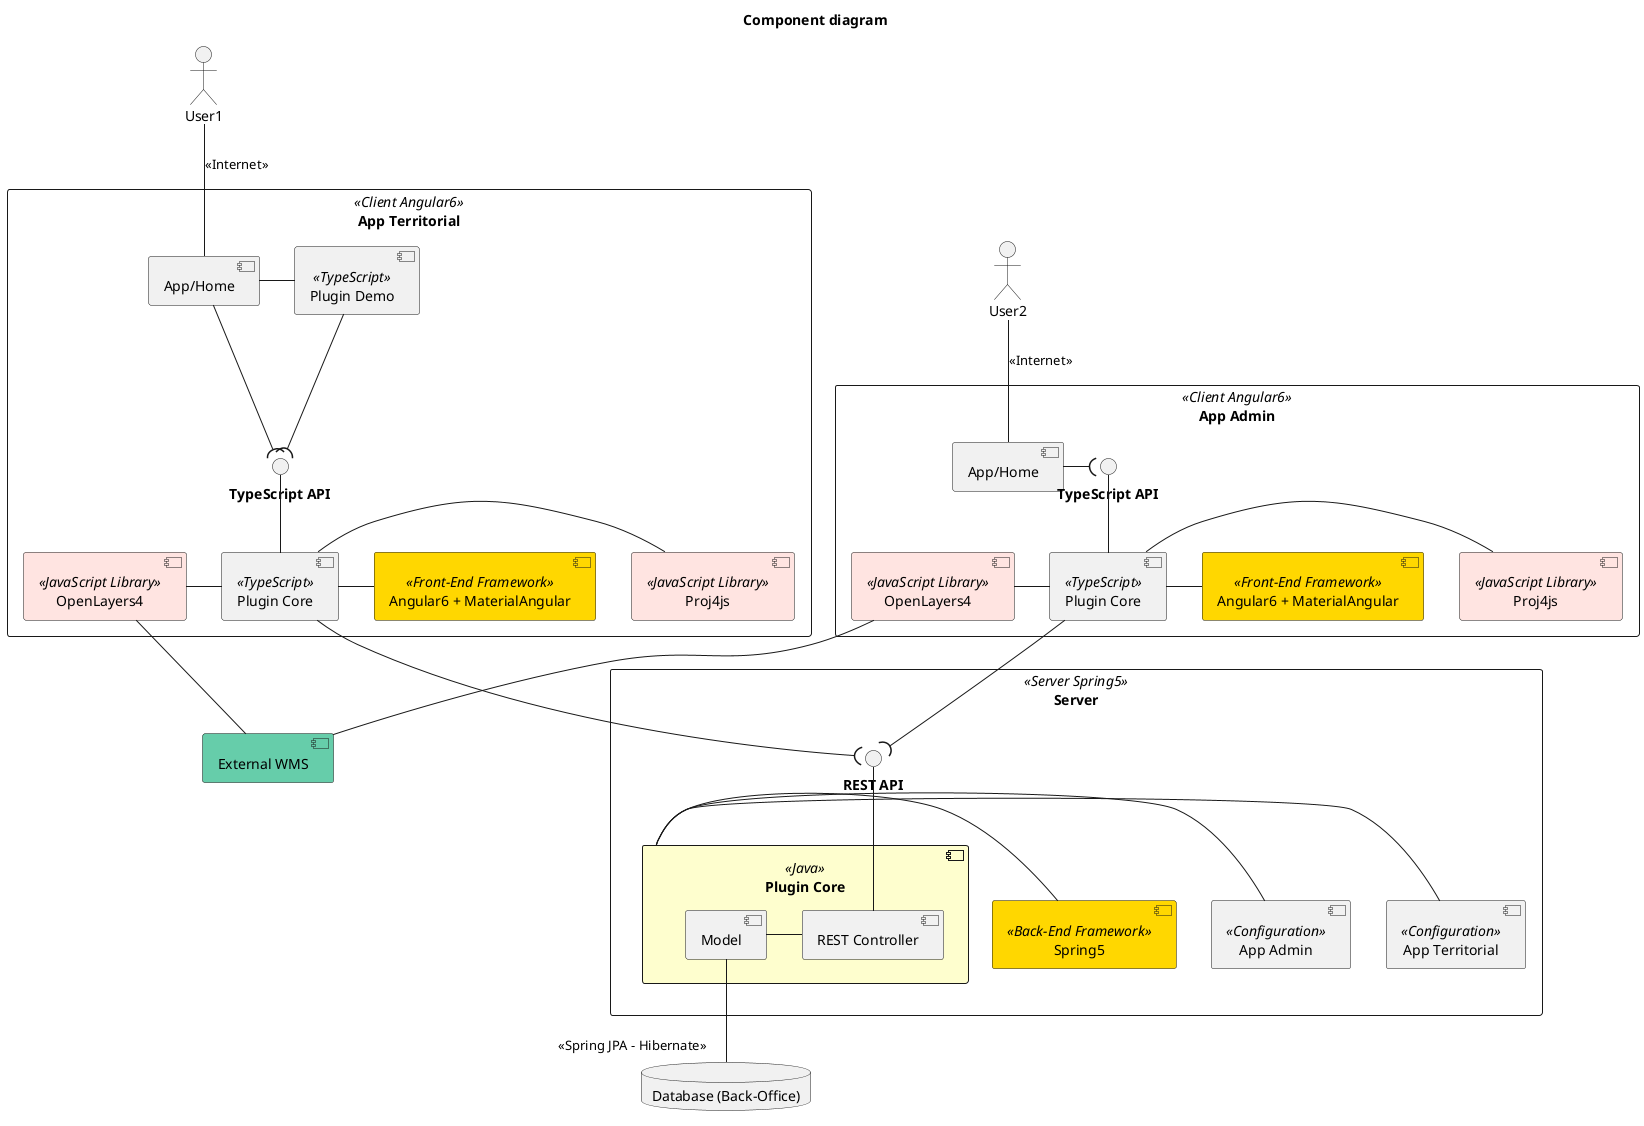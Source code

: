 @startuml

skinparam componentStyle uml2
skinparam component {
    backgroundColor<<JavaScript Library>> MistyRose
    backgroundcolor<<Java Library>> LightSkyBlue
}


title Component diagram

rectangle "App Admin" as admin <<Client Angular6>> {
        [App/Home] as ah
        [Plugin Core] <<TypeScript>> as pc
        interface "**TypeScript API**" as tsapi
        pc -up- tsapi
        [OpenLayers4] <<JavaScript Library>> as ol
        [Proj4js] <<JavaScript Library>> as p4js
        [Angular6 + MaterialAngular] <<Front-End Framework>> as a6 #Gold
        
        ah -( tsapi
        pc -left- ol
        pc - p4js
        pc - a6
}


rectangle "App Territorial" as territ <<Client Angular6>> {
        [App/Home] as ah1
        [Plugin Core] <<TypeScript>> as pc1
        interface "**TypeScript API**" as tsapi1
        pc1 -up- tsapi1
        [OpenLayers4] <<JavaScript Library>> as ol1
        [Proj4js] <<JavaScript Library>> as p4js1
        component "Plugin Demo" <<TypeScript>> as pd
        [Angular6 + MaterialAngular] <<Front-End Framework>> as a61 #Gold
        
        pc1 -left- ol1
        pc1 - p4js1
        pc1 - a61
        ah1 -( tsapi1
        pd -down-( tsapi1
        ah1 - pd
}

    
rectangle "Server" as server <<Server Spring5>> {
        component "Plugin Core" <<Java>> as pcs #FEFECE {
            [REST Controller] as rest
            [Model] as model
        }
        interface "**REST API**" as api
        component "App Territorial" <<Configuration>> as atc
        component "App Admin" <<Configuration>> as aac
        [Spring5] <<Back-End Framework>> as s5 #Gold
        atc -left- pcs
        aac -left- pcs
        s5 - pcs
}

[External WMS] as wms #MediumAquaMarine
ol -down- wms
ol1 -down- wms


database "Database (Back-Office)" as db{
}


:User1:
:User2:

User1 -down- ah1 : <<Internet>>
User2 -down- ah : <<Internet>>
pc -down-( api
pc1 -down-( api
api -down- rest
rest -left- model
model -down- "<<Spring JPA - Hibernate>>" db


@enduml
